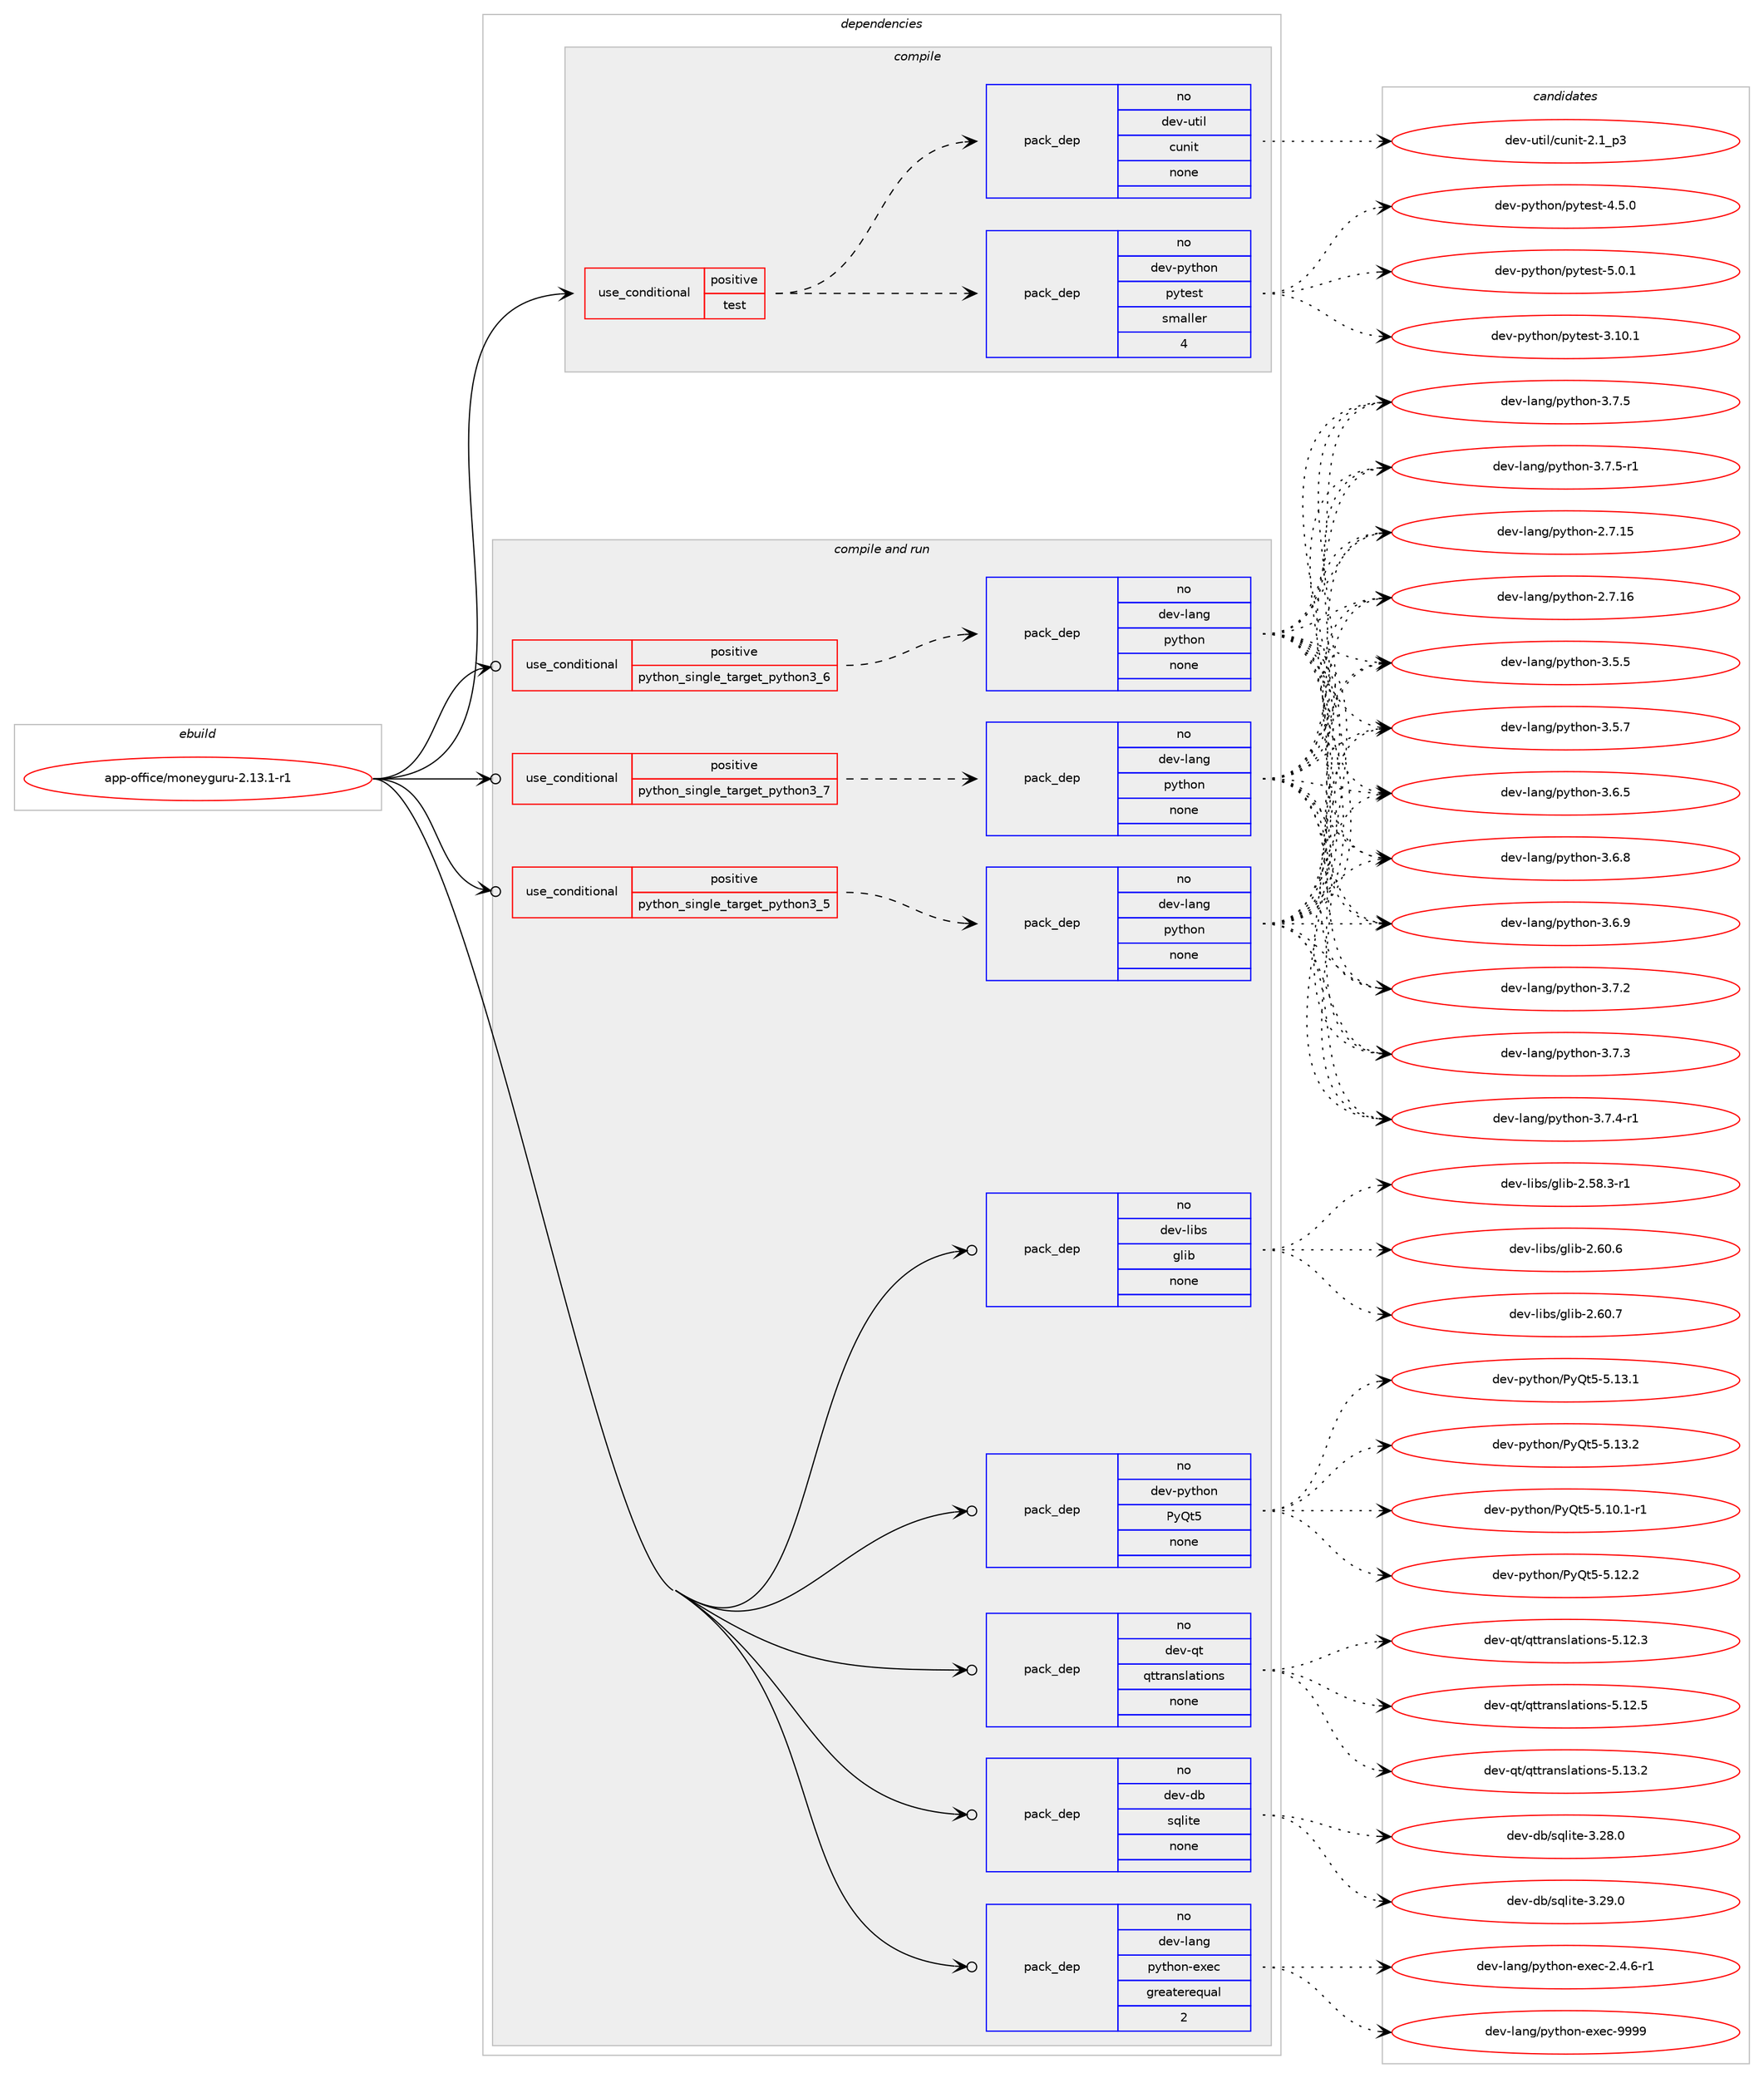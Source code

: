 digraph prolog {

# *************
# Graph options
# *************

newrank=true;
concentrate=true;
compound=true;
graph [rankdir=LR,fontname=Helvetica,fontsize=10,ranksep=1.5];#, ranksep=2.5, nodesep=0.2];
edge  [arrowhead=vee];
node  [fontname=Helvetica,fontsize=10];

# **********
# The ebuild
# **********

subgraph cluster_leftcol {
color=gray;
rank=same;
label=<<i>ebuild</i>>;
id [label="app-office/moneyguru-2.13.1-r1", color=red, width=4, href="../app-office/moneyguru-2.13.1-r1.svg"];
}

# ****************
# The dependencies
# ****************

subgraph cluster_midcol {
color=gray;
label=<<i>dependencies</i>>;
subgraph cluster_compile {
fillcolor="#eeeeee";
style=filled;
label=<<i>compile</i>>;
subgraph cond120194 {
dependency503732 [label=<<TABLE BORDER="0" CELLBORDER="1" CELLSPACING="0" CELLPADDING="4"><TR><TD ROWSPAN="3" CELLPADDING="10">use_conditional</TD></TR><TR><TD>positive</TD></TR><TR><TD>test</TD></TR></TABLE>>, shape=none, color=red];
subgraph pack374437 {
dependency503733 [label=<<TABLE BORDER="0" CELLBORDER="1" CELLSPACING="0" CELLPADDING="4" WIDTH="220"><TR><TD ROWSPAN="6" CELLPADDING="30">pack_dep</TD></TR><TR><TD WIDTH="110">no</TD></TR><TR><TD>dev-python</TD></TR><TR><TD>pytest</TD></TR><TR><TD>smaller</TD></TR><TR><TD>4</TD></TR></TABLE>>, shape=none, color=blue];
}
dependency503732:e -> dependency503733:w [weight=20,style="dashed",arrowhead="vee"];
subgraph pack374438 {
dependency503734 [label=<<TABLE BORDER="0" CELLBORDER="1" CELLSPACING="0" CELLPADDING="4" WIDTH="220"><TR><TD ROWSPAN="6" CELLPADDING="30">pack_dep</TD></TR><TR><TD WIDTH="110">no</TD></TR><TR><TD>dev-util</TD></TR><TR><TD>cunit</TD></TR><TR><TD>none</TD></TR><TR><TD></TD></TR></TABLE>>, shape=none, color=blue];
}
dependency503732:e -> dependency503734:w [weight=20,style="dashed",arrowhead="vee"];
}
id:e -> dependency503732:w [weight=20,style="solid",arrowhead="vee"];
}
subgraph cluster_compileandrun {
fillcolor="#eeeeee";
style=filled;
label=<<i>compile and run</i>>;
subgraph cond120195 {
dependency503735 [label=<<TABLE BORDER="0" CELLBORDER="1" CELLSPACING="0" CELLPADDING="4"><TR><TD ROWSPAN="3" CELLPADDING="10">use_conditional</TD></TR><TR><TD>positive</TD></TR><TR><TD>python_single_target_python3_5</TD></TR></TABLE>>, shape=none, color=red];
subgraph pack374439 {
dependency503736 [label=<<TABLE BORDER="0" CELLBORDER="1" CELLSPACING="0" CELLPADDING="4" WIDTH="220"><TR><TD ROWSPAN="6" CELLPADDING="30">pack_dep</TD></TR><TR><TD WIDTH="110">no</TD></TR><TR><TD>dev-lang</TD></TR><TR><TD>python</TD></TR><TR><TD>none</TD></TR><TR><TD></TD></TR></TABLE>>, shape=none, color=blue];
}
dependency503735:e -> dependency503736:w [weight=20,style="dashed",arrowhead="vee"];
}
id:e -> dependency503735:w [weight=20,style="solid",arrowhead="odotvee"];
subgraph cond120196 {
dependency503737 [label=<<TABLE BORDER="0" CELLBORDER="1" CELLSPACING="0" CELLPADDING="4"><TR><TD ROWSPAN="3" CELLPADDING="10">use_conditional</TD></TR><TR><TD>positive</TD></TR><TR><TD>python_single_target_python3_6</TD></TR></TABLE>>, shape=none, color=red];
subgraph pack374440 {
dependency503738 [label=<<TABLE BORDER="0" CELLBORDER="1" CELLSPACING="0" CELLPADDING="4" WIDTH="220"><TR><TD ROWSPAN="6" CELLPADDING="30">pack_dep</TD></TR><TR><TD WIDTH="110">no</TD></TR><TR><TD>dev-lang</TD></TR><TR><TD>python</TD></TR><TR><TD>none</TD></TR><TR><TD></TD></TR></TABLE>>, shape=none, color=blue];
}
dependency503737:e -> dependency503738:w [weight=20,style="dashed",arrowhead="vee"];
}
id:e -> dependency503737:w [weight=20,style="solid",arrowhead="odotvee"];
subgraph cond120197 {
dependency503739 [label=<<TABLE BORDER="0" CELLBORDER="1" CELLSPACING="0" CELLPADDING="4"><TR><TD ROWSPAN="3" CELLPADDING="10">use_conditional</TD></TR><TR><TD>positive</TD></TR><TR><TD>python_single_target_python3_7</TD></TR></TABLE>>, shape=none, color=red];
subgraph pack374441 {
dependency503740 [label=<<TABLE BORDER="0" CELLBORDER="1" CELLSPACING="0" CELLPADDING="4" WIDTH="220"><TR><TD ROWSPAN="6" CELLPADDING="30">pack_dep</TD></TR><TR><TD WIDTH="110">no</TD></TR><TR><TD>dev-lang</TD></TR><TR><TD>python</TD></TR><TR><TD>none</TD></TR><TR><TD></TD></TR></TABLE>>, shape=none, color=blue];
}
dependency503739:e -> dependency503740:w [weight=20,style="dashed",arrowhead="vee"];
}
id:e -> dependency503739:w [weight=20,style="solid",arrowhead="odotvee"];
subgraph pack374442 {
dependency503741 [label=<<TABLE BORDER="0" CELLBORDER="1" CELLSPACING="0" CELLPADDING="4" WIDTH="220"><TR><TD ROWSPAN="6" CELLPADDING="30">pack_dep</TD></TR><TR><TD WIDTH="110">no</TD></TR><TR><TD>dev-db</TD></TR><TR><TD>sqlite</TD></TR><TR><TD>none</TD></TR><TR><TD></TD></TR></TABLE>>, shape=none, color=blue];
}
id:e -> dependency503741:w [weight=20,style="solid",arrowhead="odotvee"];
subgraph pack374443 {
dependency503742 [label=<<TABLE BORDER="0" CELLBORDER="1" CELLSPACING="0" CELLPADDING="4" WIDTH="220"><TR><TD ROWSPAN="6" CELLPADDING="30">pack_dep</TD></TR><TR><TD WIDTH="110">no</TD></TR><TR><TD>dev-lang</TD></TR><TR><TD>python-exec</TD></TR><TR><TD>greaterequal</TD></TR><TR><TD>2</TD></TR></TABLE>>, shape=none, color=blue];
}
id:e -> dependency503742:w [weight=20,style="solid",arrowhead="odotvee"];
subgraph pack374444 {
dependency503743 [label=<<TABLE BORDER="0" CELLBORDER="1" CELLSPACING="0" CELLPADDING="4" WIDTH="220"><TR><TD ROWSPAN="6" CELLPADDING="30">pack_dep</TD></TR><TR><TD WIDTH="110">no</TD></TR><TR><TD>dev-libs</TD></TR><TR><TD>glib</TD></TR><TR><TD>none</TD></TR><TR><TD></TD></TR></TABLE>>, shape=none, color=blue];
}
id:e -> dependency503743:w [weight=20,style="solid",arrowhead="odotvee"];
subgraph pack374445 {
dependency503744 [label=<<TABLE BORDER="0" CELLBORDER="1" CELLSPACING="0" CELLPADDING="4" WIDTH="220"><TR><TD ROWSPAN="6" CELLPADDING="30">pack_dep</TD></TR><TR><TD WIDTH="110">no</TD></TR><TR><TD>dev-python</TD></TR><TR><TD>PyQt5</TD></TR><TR><TD>none</TD></TR><TR><TD></TD></TR></TABLE>>, shape=none, color=blue];
}
id:e -> dependency503744:w [weight=20,style="solid",arrowhead="odotvee"];
subgraph pack374446 {
dependency503745 [label=<<TABLE BORDER="0" CELLBORDER="1" CELLSPACING="0" CELLPADDING="4" WIDTH="220"><TR><TD ROWSPAN="6" CELLPADDING="30">pack_dep</TD></TR><TR><TD WIDTH="110">no</TD></TR><TR><TD>dev-qt</TD></TR><TR><TD>qttranslations</TD></TR><TR><TD>none</TD></TR><TR><TD></TD></TR></TABLE>>, shape=none, color=blue];
}
id:e -> dependency503745:w [weight=20,style="solid",arrowhead="odotvee"];
}
subgraph cluster_run {
fillcolor="#eeeeee";
style=filled;
label=<<i>run</i>>;
}
}

# **************
# The candidates
# **************

subgraph cluster_choices {
rank=same;
color=gray;
label=<<i>candidates</i>>;

subgraph choice374437 {
color=black;
nodesep=1;
choice100101118451121211161041111104711212111610111511645514649484649 [label="dev-python/pytest-3.10.1", color=red, width=4,href="../dev-python/pytest-3.10.1.svg"];
choice1001011184511212111610411111047112121116101115116455246534648 [label="dev-python/pytest-4.5.0", color=red, width=4,href="../dev-python/pytest-4.5.0.svg"];
choice1001011184511212111610411111047112121116101115116455346484649 [label="dev-python/pytest-5.0.1", color=red, width=4,href="../dev-python/pytest-5.0.1.svg"];
dependency503733:e -> choice100101118451121211161041111104711212111610111511645514649484649:w [style=dotted,weight="100"];
dependency503733:e -> choice1001011184511212111610411111047112121116101115116455246534648:w [style=dotted,weight="100"];
dependency503733:e -> choice1001011184511212111610411111047112121116101115116455346484649:w [style=dotted,weight="100"];
}
subgraph choice374438 {
color=black;
nodesep=1;
choice100101118451171161051084799117110105116455046499511251 [label="dev-util/cunit-2.1_p3", color=red, width=4,href="../dev-util/cunit-2.1_p3.svg"];
dependency503734:e -> choice100101118451171161051084799117110105116455046499511251:w [style=dotted,weight="100"];
}
subgraph choice374439 {
color=black;
nodesep=1;
choice10010111845108971101034711212111610411111045504655464953 [label="dev-lang/python-2.7.15", color=red, width=4,href="../dev-lang/python-2.7.15.svg"];
choice10010111845108971101034711212111610411111045504655464954 [label="dev-lang/python-2.7.16", color=red, width=4,href="../dev-lang/python-2.7.16.svg"];
choice100101118451089711010347112121116104111110455146534653 [label="dev-lang/python-3.5.5", color=red, width=4,href="../dev-lang/python-3.5.5.svg"];
choice100101118451089711010347112121116104111110455146534655 [label="dev-lang/python-3.5.7", color=red, width=4,href="../dev-lang/python-3.5.7.svg"];
choice100101118451089711010347112121116104111110455146544653 [label="dev-lang/python-3.6.5", color=red, width=4,href="../dev-lang/python-3.6.5.svg"];
choice100101118451089711010347112121116104111110455146544656 [label="dev-lang/python-3.6.8", color=red, width=4,href="../dev-lang/python-3.6.8.svg"];
choice100101118451089711010347112121116104111110455146544657 [label="dev-lang/python-3.6.9", color=red, width=4,href="../dev-lang/python-3.6.9.svg"];
choice100101118451089711010347112121116104111110455146554650 [label="dev-lang/python-3.7.2", color=red, width=4,href="../dev-lang/python-3.7.2.svg"];
choice100101118451089711010347112121116104111110455146554651 [label="dev-lang/python-3.7.3", color=red, width=4,href="../dev-lang/python-3.7.3.svg"];
choice1001011184510897110103471121211161041111104551465546524511449 [label="dev-lang/python-3.7.4-r1", color=red, width=4,href="../dev-lang/python-3.7.4-r1.svg"];
choice100101118451089711010347112121116104111110455146554653 [label="dev-lang/python-3.7.5", color=red, width=4,href="../dev-lang/python-3.7.5.svg"];
choice1001011184510897110103471121211161041111104551465546534511449 [label="dev-lang/python-3.7.5-r1", color=red, width=4,href="../dev-lang/python-3.7.5-r1.svg"];
dependency503736:e -> choice10010111845108971101034711212111610411111045504655464953:w [style=dotted,weight="100"];
dependency503736:e -> choice10010111845108971101034711212111610411111045504655464954:w [style=dotted,weight="100"];
dependency503736:e -> choice100101118451089711010347112121116104111110455146534653:w [style=dotted,weight="100"];
dependency503736:e -> choice100101118451089711010347112121116104111110455146534655:w [style=dotted,weight="100"];
dependency503736:e -> choice100101118451089711010347112121116104111110455146544653:w [style=dotted,weight="100"];
dependency503736:e -> choice100101118451089711010347112121116104111110455146544656:w [style=dotted,weight="100"];
dependency503736:e -> choice100101118451089711010347112121116104111110455146544657:w [style=dotted,weight="100"];
dependency503736:e -> choice100101118451089711010347112121116104111110455146554650:w [style=dotted,weight="100"];
dependency503736:e -> choice100101118451089711010347112121116104111110455146554651:w [style=dotted,weight="100"];
dependency503736:e -> choice1001011184510897110103471121211161041111104551465546524511449:w [style=dotted,weight="100"];
dependency503736:e -> choice100101118451089711010347112121116104111110455146554653:w [style=dotted,weight="100"];
dependency503736:e -> choice1001011184510897110103471121211161041111104551465546534511449:w [style=dotted,weight="100"];
}
subgraph choice374440 {
color=black;
nodesep=1;
choice10010111845108971101034711212111610411111045504655464953 [label="dev-lang/python-2.7.15", color=red, width=4,href="../dev-lang/python-2.7.15.svg"];
choice10010111845108971101034711212111610411111045504655464954 [label="dev-lang/python-2.7.16", color=red, width=4,href="../dev-lang/python-2.7.16.svg"];
choice100101118451089711010347112121116104111110455146534653 [label="dev-lang/python-3.5.5", color=red, width=4,href="../dev-lang/python-3.5.5.svg"];
choice100101118451089711010347112121116104111110455146534655 [label="dev-lang/python-3.5.7", color=red, width=4,href="../dev-lang/python-3.5.7.svg"];
choice100101118451089711010347112121116104111110455146544653 [label="dev-lang/python-3.6.5", color=red, width=4,href="../dev-lang/python-3.6.5.svg"];
choice100101118451089711010347112121116104111110455146544656 [label="dev-lang/python-3.6.8", color=red, width=4,href="../dev-lang/python-3.6.8.svg"];
choice100101118451089711010347112121116104111110455146544657 [label="dev-lang/python-3.6.9", color=red, width=4,href="../dev-lang/python-3.6.9.svg"];
choice100101118451089711010347112121116104111110455146554650 [label="dev-lang/python-3.7.2", color=red, width=4,href="../dev-lang/python-3.7.2.svg"];
choice100101118451089711010347112121116104111110455146554651 [label="dev-lang/python-3.7.3", color=red, width=4,href="../dev-lang/python-3.7.3.svg"];
choice1001011184510897110103471121211161041111104551465546524511449 [label="dev-lang/python-3.7.4-r1", color=red, width=4,href="../dev-lang/python-3.7.4-r1.svg"];
choice100101118451089711010347112121116104111110455146554653 [label="dev-lang/python-3.7.5", color=red, width=4,href="../dev-lang/python-3.7.5.svg"];
choice1001011184510897110103471121211161041111104551465546534511449 [label="dev-lang/python-3.7.5-r1", color=red, width=4,href="../dev-lang/python-3.7.5-r1.svg"];
dependency503738:e -> choice10010111845108971101034711212111610411111045504655464953:w [style=dotted,weight="100"];
dependency503738:e -> choice10010111845108971101034711212111610411111045504655464954:w [style=dotted,weight="100"];
dependency503738:e -> choice100101118451089711010347112121116104111110455146534653:w [style=dotted,weight="100"];
dependency503738:e -> choice100101118451089711010347112121116104111110455146534655:w [style=dotted,weight="100"];
dependency503738:e -> choice100101118451089711010347112121116104111110455146544653:w [style=dotted,weight="100"];
dependency503738:e -> choice100101118451089711010347112121116104111110455146544656:w [style=dotted,weight="100"];
dependency503738:e -> choice100101118451089711010347112121116104111110455146544657:w [style=dotted,weight="100"];
dependency503738:e -> choice100101118451089711010347112121116104111110455146554650:w [style=dotted,weight="100"];
dependency503738:e -> choice100101118451089711010347112121116104111110455146554651:w [style=dotted,weight="100"];
dependency503738:e -> choice1001011184510897110103471121211161041111104551465546524511449:w [style=dotted,weight="100"];
dependency503738:e -> choice100101118451089711010347112121116104111110455146554653:w [style=dotted,weight="100"];
dependency503738:e -> choice1001011184510897110103471121211161041111104551465546534511449:w [style=dotted,weight="100"];
}
subgraph choice374441 {
color=black;
nodesep=1;
choice10010111845108971101034711212111610411111045504655464953 [label="dev-lang/python-2.7.15", color=red, width=4,href="../dev-lang/python-2.7.15.svg"];
choice10010111845108971101034711212111610411111045504655464954 [label="dev-lang/python-2.7.16", color=red, width=4,href="../dev-lang/python-2.7.16.svg"];
choice100101118451089711010347112121116104111110455146534653 [label="dev-lang/python-3.5.5", color=red, width=4,href="../dev-lang/python-3.5.5.svg"];
choice100101118451089711010347112121116104111110455146534655 [label="dev-lang/python-3.5.7", color=red, width=4,href="../dev-lang/python-3.5.7.svg"];
choice100101118451089711010347112121116104111110455146544653 [label="dev-lang/python-3.6.5", color=red, width=4,href="../dev-lang/python-3.6.5.svg"];
choice100101118451089711010347112121116104111110455146544656 [label="dev-lang/python-3.6.8", color=red, width=4,href="../dev-lang/python-3.6.8.svg"];
choice100101118451089711010347112121116104111110455146544657 [label="dev-lang/python-3.6.9", color=red, width=4,href="../dev-lang/python-3.6.9.svg"];
choice100101118451089711010347112121116104111110455146554650 [label="dev-lang/python-3.7.2", color=red, width=4,href="../dev-lang/python-3.7.2.svg"];
choice100101118451089711010347112121116104111110455146554651 [label="dev-lang/python-3.7.3", color=red, width=4,href="../dev-lang/python-3.7.3.svg"];
choice1001011184510897110103471121211161041111104551465546524511449 [label="dev-lang/python-3.7.4-r1", color=red, width=4,href="../dev-lang/python-3.7.4-r1.svg"];
choice100101118451089711010347112121116104111110455146554653 [label="dev-lang/python-3.7.5", color=red, width=4,href="../dev-lang/python-3.7.5.svg"];
choice1001011184510897110103471121211161041111104551465546534511449 [label="dev-lang/python-3.7.5-r1", color=red, width=4,href="../dev-lang/python-3.7.5-r1.svg"];
dependency503740:e -> choice10010111845108971101034711212111610411111045504655464953:w [style=dotted,weight="100"];
dependency503740:e -> choice10010111845108971101034711212111610411111045504655464954:w [style=dotted,weight="100"];
dependency503740:e -> choice100101118451089711010347112121116104111110455146534653:w [style=dotted,weight="100"];
dependency503740:e -> choice100101118451089711010347112121116104111110455146534655:w [style=dotted,weight="100"];
dependency503740:e -> choice100101118451089711010347112121116104111110455146544653:w [style=dotted,weight="100"];
dependency503740:e -> choice100101118451089711010347112121116104111110455146544656:w [style=dotted,weight="100"];
dependency503740:e -> choice100101118451089711010347112121116104111110455146544657:w [style=dotted,weight="100"];
dependency503740:e -> choice100101118451089711010347112121116104111110455146554650:w [style=dotted,weight="100"];
dependency503740:e -> choice100101118451089711010347112121116104111110455146554651:w [style=dotted,weight="100"];
dependency503740:e -> choice1001011184510897110103471121211161041111104551465546524511449:w [style=dotted,weight="100"];
dependency503740:e -> choice100101118451089711010347112121116104111110455146554653:w [style=dotted,weight="100"];
dependency503740:e -> choice1001011184510897110103471121211161041111104551465546534511449:w [style=dotted,weight="100"];
}
subgraph choice374442 {
color=black;
nodesep=1;
choice10010111845100984711511310810511610145514650564648 [label="dev-db/sqlite-3.28.0", color=red, width=4,href="../dev-db/sqlite-3.28.0.svg"];
choice10010111845100984711511310810511610145514650574648 [label="dev-db/sqlite-3.29.0", color=red, width=4,href="../dev-db/sqlite-3.29.0.svg"];
dependency503741:e -> choice10010111845100984711511310810511610145514650564648:w [style=dotted,weight="100"];
dependency503741:e -> choice10010111845100984711511310810511610145514650574648:w [style=dotted,weight="100"];
}
subgraph choice374443 {
color=black;
nodesep=1;
choice10010111845108971101034711212111610411111045101120101994550465246544511449 [label="dev-lang/python-exec-2.4.6-r1", color=red, width=4,href="../dev-lang/python-exec-2.4.6-r1.svg"];
choice10010111845108971101034711212111610411111045101120101994557575757 [label="dev-lang/python-exec-9999", color=red, width=4,href="../dev-lang/python-exec-9999.svg"];
dependency503742:e -> choice10010111845108971101034711212111610411111045101120101994550465246544511449:w [style=dotted,weight="100"];
dependency503742:e -> choice10010111845108971101034711212111610411111045101120101994557575757:w [style=dotted,weight="100"];
}
subgraph choice374444 {
color=black;
nodesep=1;
choice10010111845108105981154710310810598455046535646514511449 [label="dev-libs/glib-2.58.3-r1", color=red, width=4,href="../dev-libs/glib-2.58.3-r1.svg"];
choice1001011184510810598115471031081059845504654484654 [label="dev-libs/glib-2.60.6", color=red, width=4,href="../dev-libs/glib-2.60.6.svg"];
choice1001011184510810598115471031081059845504654484655 [label="dev-libs/glib-2.60.7", color=red, width=4,href="../dev-libs/glib-2.60.7.svg"];
dependency503743:e -> choice10010111845108105981154710310810598455046535646514511449:w [style=dotted,weight="100"];
dependency503743:e -> choice1001011184510810598115471031081059845504654484654:w [style=dotted,weight="100"];
dependency503743:e -> choice1001011184510810598115471031081059845504654484655:w [style=dotted,weight="100"];
}
subgraph choice374445 {
color=black;
nodesep=1;
choice1001011184511212111610411111047801218111653455346494846494511449 [label="dev-python/PyQt5-5.10.1-r1", color=red, width=4,href="../dev-python/PyQt5-5.10.1-r1.svg"];
choice100101118451121211161041111104780121811165345534649504650 [label="dev-python/PyQt5-5.12.2", color=red, width=4,href="../dev-python/PyQt5-5.12.2.svg"];
choice100101118451121211161041111104780121811165345534649514649 [label="dev-python/PyQt5-5.13.1", color=red, width=4,href="../dev-python/PyQt5-5.13.1.svg"];
choice100101118451121211161041111104780121811165345534649514650 [label="dev-python/PyQt5-5.13.2", color=red, width=4,href="../dev-python/PyQt5-5.13.2.svg"];
dependency503744:e -> choice1001011184511212111610411111047801218111653455346494846494511449:w [style=dotted,weight="100"];
dependency503744:e -> choice100101118451121211161041111104780121811165345534649504650:w [style=dotted,weight="100"];
dependency503744:e -> choice100101118451121211161041111104780121811165345534649514649:w [style=dotted,weight="100"];
dependency503744:e -> choice100101118451121211161041111104780121811165345534649514650:w [style=dotted,weight="100"];
}
subgraph choice374446 {
color=black;
nodesep=1;
choice1001011184511311647113116116114971101151089711610511111011545534649504651 [label="dev-qt/qttranslations-5.12.3", color=red, width=4,href="../dev-qt/qttranslations-5.12.3.svg"];
choice1001011184511311647113116116114971101151089711610511111011545534649504653 [label="dev-qt/qttranslations-5.12.5", color=red, width=4,href="../dev-qt/qttranslations-5.12.5.svg"];
choice1001011184511311647113116116114971101151089711610511111011545534649514650 [label="dev-qt/qttranslations-5.13.2", color=red, width=4,href="../dev-qt/qttranslations-5.13.2.svg"];
dependency503745:e -> choice1001011184511311647113116116114971101151089711610511111011545534649504651:w [style=dotted,weight="100"];
dependency503745:e -> choice1001011184511311647113116116114971101151089711610511111011545534649504653:w [style=dotted,weight="100"];
dependency503745:e -> choice1001011184511311647113116116114971101151089711610511111011545534649514650:w [style=dotted,weight="100"];
}
}

}
